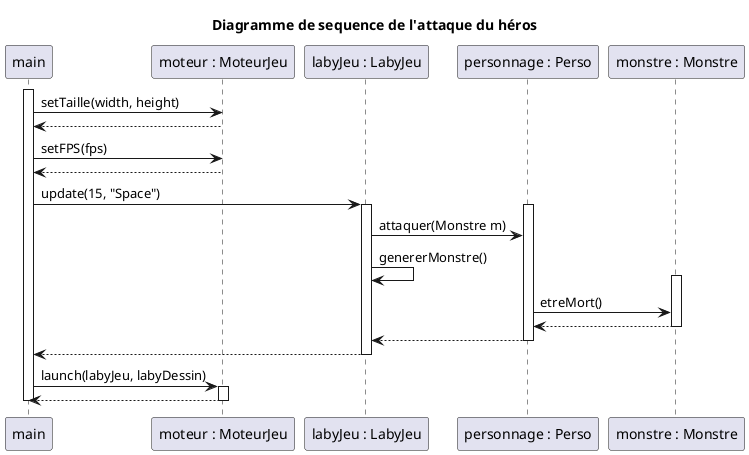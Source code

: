 @startuml

title Diagramme de sequence de l'attaque du héros

participant "main" as main
participant "moteur : MoteurJeu" as moteur
participant "labyJeu : LabyJeu" as labyJeu
participant "personnage : Perso" as personnage
participant "monstre : Monstre" as monstre




activate main
    main -> moteur : setTaille(width, height)
    moteur --> main
    main -> moteur : setFPS(fps)
    moteur --> main
    main -> labyJeu : update(15, "Space")

    activate labyJeu
        activate personnage
            labyJeu -> personnage : attaquer(Monstre m)
            labyJeu -> labyJeu : genererMonstre()
            activate monstre
                personnage -> monstre : etreMort()
                monstre --> personnage
            deactivate monstre
            personnage --> labyJeu
        deactivate personnage

        labyJeu --> main
    deactivate labyJeu

    main -> moteur : launch(labyJeu, labyDessin)
    activate moteur
    moteur --> main
    deactivate moteur

deactivate main

@enduml